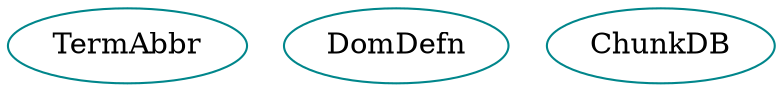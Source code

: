 digraph database{
TermAbbr	[shape=oval, color=turquoise4, label="TermAbbr"];
DomDefn	[shape=oval, color=turquoise4, label="DomDefn"];
ChunkDB	[shape=oval, color=turquoise4, label="ChunkDB"];
}
